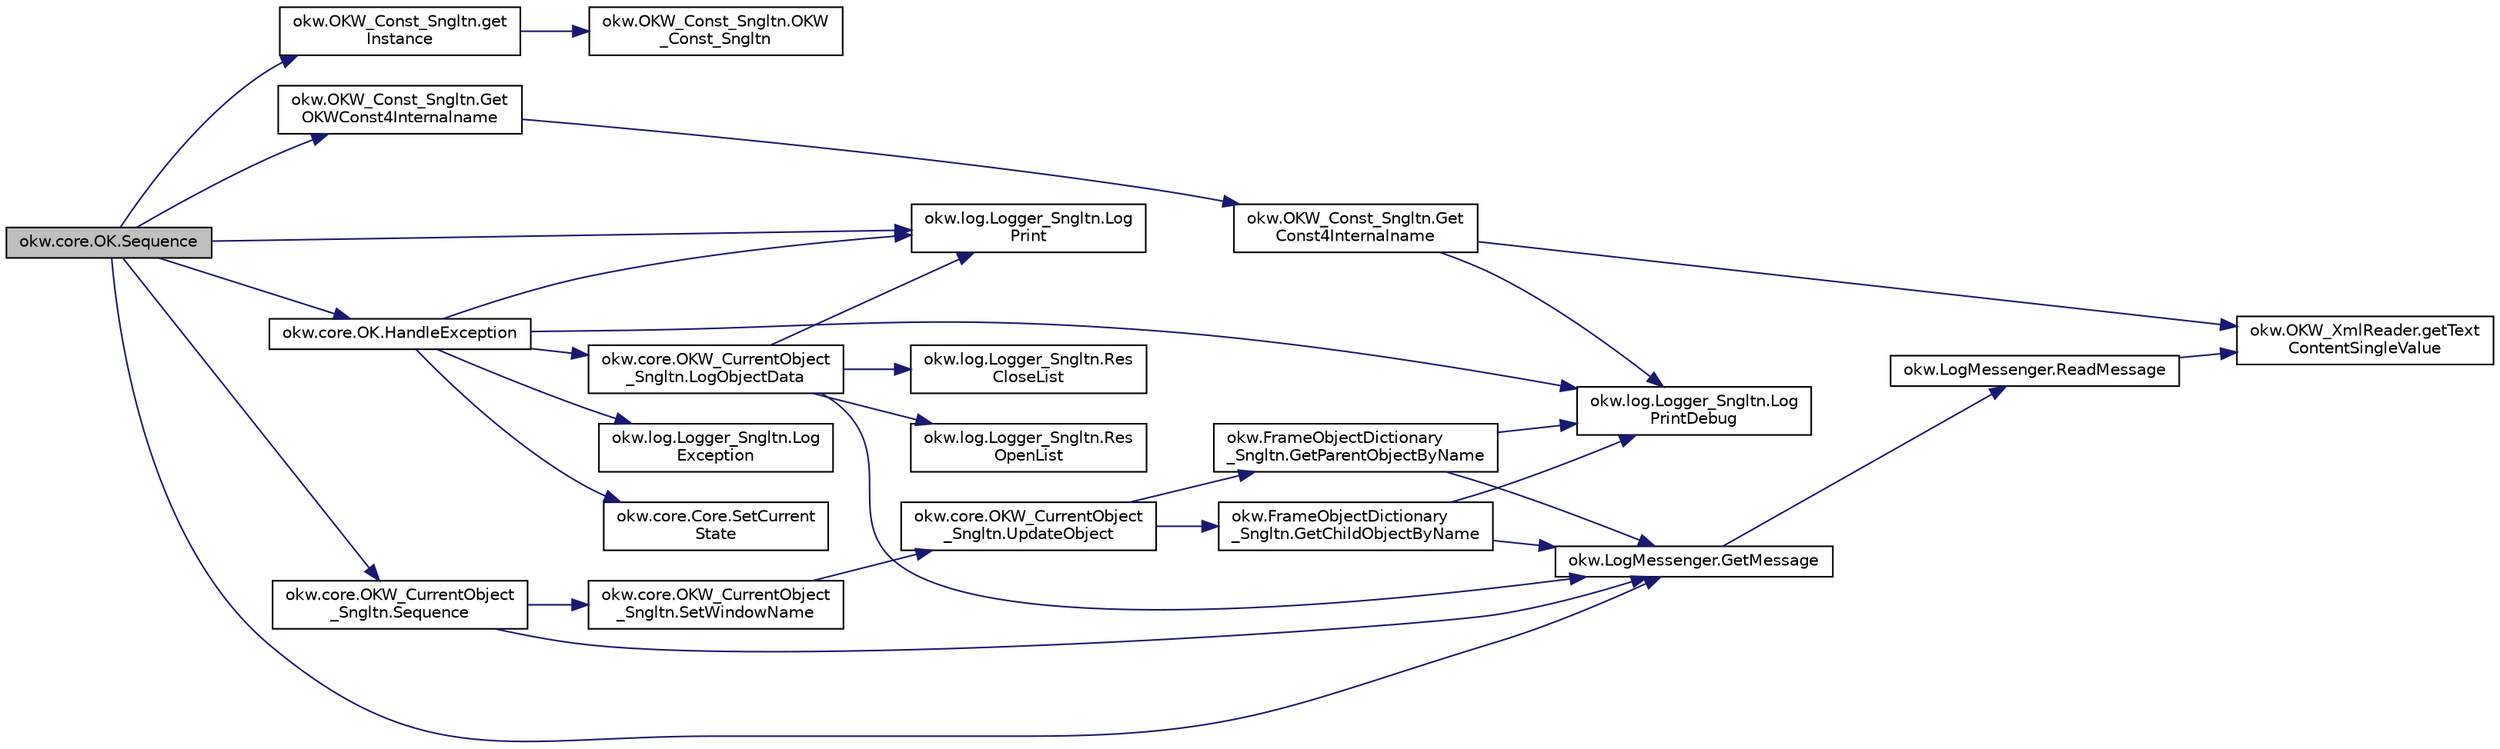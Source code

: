 digraph "okw.core.OK.Sequence"
{
 // INTERACTIVE_SVG=YES
  edge [fontname="Helvetica",fontsize="10",labelfontname="Helvetica",labelfontsize="10"];
  node [fontname="Helvetica",fontsize="10",shape=record];
  rankdir="LR";
  Node661 [label="okw.core.OK.Sequence",height=0.2,width=0.4,color="black", fillcolor="grey75", style="filled", fontcolor="black"];
  Node661 -> Node662 [color="midnightblue",fontsize="10",style="solid",fontname="Helvetica"];
  Node662 [label="okw.OKW_Const_Sngltn.get\lInstance",height=0.2,width=0.4,color="black", fillcolor="white", style="filled",URL="$classokw_1_1_o_k_w___const___sngltn.html#afdb8f095b58cbd870dbb8eb353e3b0bf",tooltip="Holt die einzige Instanz dieser Klasse. "];
  Node662 -> Node663 [color="midnightblue",fontsize="10",style="solid",fontname="Helvetica"];
  Node663 [label="okw.OKW_Const_Sngltn.OKW\l_Const_Sngltn",height=0.2,width=0.4,color="black", fillcolor="white", style="filled",URL="$classokw_1_1_o_k_w___const___sngltn.html#a8404c43fc549df30d37c369c7d6e89ae",tooltip="Privater Konstruktor ohne Parameter im Entwurfsmuster Singelton initialisiert die Klasse OKW_Const..."];
  Node661 -> Node664 [color="midnightblue",fontsize="10",style="solid",fontname="Helvetica"];
  Node664 [label="okw.OKW_Const_Sngltn.Get\lOKWConst4Internalname",height=0.2,width=0.4,color="black", fillcolor="white", style="filled",URL="$classokw_1_1_o_k_w___const___sngltn.html#a02c05c79f7ea6e862a81a64ce23941fd",tooltip="Methode ermittelt für Internalname und der aktuell eingestellten Sprache den Wert für OKWConst..."];
  Node664 -> Node665 [color="midnightblue",fontsize="10",style="solid",fontname="Helvetica"];
  Node665 [label="okw.OKW_Const_Sngltn.Get\lConst4Internalname",height=0.2,width=0.4,color="black", fillcolor="white", style="filled",URL="$classokw_1_1_o_k_w___const___sngltn.html#a51cde06bf07e855ba4d69ff36b9a27f7",tooltip="Methode ermittelt für Internalname und der aktuell eingestellten Sprache den Wert für Const..."];
  Node665 -> Node666 [color="midnightblue",fontsize="10",style="solid",fontname="Helvetica"];
  Node666 [label="okw.log.Logger_Sngltn.Log\lPrintDebug",height=0.2,width=0.4,color="black", fillcolor="white", style="filled",URL="$classokw_1_1log_1_1_logger___sngltn.html#a313f97c79ba4662d9daaf7f537dd02f4",tooltip="Loggt eine Nachricht. "];
  Node665 -> Node667 [color="midnightblue",fontsize="10",style="solid",fontname="Helvetica"];
  Node667 [label="okw.OKW_XmlReader.getText\lContentSingleValue",height=0.2,width=0.4,color="black", fillcolor="white", style="filled",URL="$classokw_1_1_o_k_w___xml_reader.html#ab920b5335a2e1429c14cc5f8e79f39eb",tooltip="Lies den TextContent eines Tag. "];
  Node661 -> Node668 [color="midnightblue",fontsize="10",style="solid",fontname="Helvetica"];
  Node668 [label="okw.log.Logger_Sngltn.Log\lPrint",height=0.2,width=0.4,color="black", fillcolor="white", style="filled",URL="$classokw_1_1log_1_1_logger___sngltn.html#a8ebceaddd6cc6963ddb8e08c72ea808c",tooltip="LogPrint Function: Prints the values of expressions to the results file. "];
  Node661 -> Node669 [color="midnightblue",fontsize="10",style="solid",fontname="Helvetica"];
  Node669 [label="okw.LogMessenger.GetMessage",height=0.2,width=0.4,color="black", fillcolor="white", style="filled",URL="$classokw_1_1_log_messenger.html#af225d1f037d47b3b085175c09d78bdd2",tooltip="Holt die Log-Meldung für MethodeNmae/Textkey ohne weitere Parameter. "];
  Node669 -> Node670 [color="midnightblue",fontsize="10",style="solid",fontname="Helvetica"];
  Node670 [label="okw.LogMessenger.ReadMessage",height=0.2,width=0.4,color="black", fillcolor="white", style="filled",URL="$classokw_1_1_log_messenger.html#a530cd6ab82ec82a04206a2e976ec06e3",tooltip="Interne Kernfunktion holt die Log-Meldung mit Platzhaltern aus der XML-Datei. "];
  Node670 -> Node667 [color="midnightblue",fontsize="10",style="solid",fontname="Helvetica"];
  Node661 -> Node671 [color="midnightblue",fontsize="10",style="solid",fontname="Helvetica"];
  Node671 [label="okw.core.OKW_CurrentObject\l_Sngltn.Sequence",height=0.2,width=0.4,color="black", fillcolor="white", style="filled",URL="$classokw_1_1core_1_1_o_k_w___current_object___sngltn.html#ac9094e0839ae909a3b9b5dd1d7b91be2",tooltip="Ruft eine Methode, gegeben in fpsMethodName, des aktuellen Objektes via \"late bound function call\" au..."];
  Node671 -> Node672 [color="midnightblue",fontsize="10",style="solid",fontname="Helvetica"];
  Node672 [label="okw.core.OKW_CurrentObject\l_Sngltn.SetWindowName",height=0.2,width=0.4,color="black", fillcolor="white", style="filled",URL="$classokw_1_1core_1_1_o_k_w___current_object___sngltn.html#aa68014dd475873405b342f9293fb57db",tooltip="Hier wird der Kontext auf ein Fenster gesetzt. "];
  Node672 -> Node673 [color="midnightblue",fontsize="10",style="solid",fontname="Helvetica"];
  Node673 [label="okw.core.OKW_CurrentObject\l_Sngltn.UpdateObject",height=0.2,width=0.4,color="black", fillcolor="white", style="filled",URL="$classokw_1_1core_1_1_o_k_w___current_object___sngltn.html#ae9a94a0fbfc07ca5f94e2acf44abee3a",tooltip="Methode aktualisert zwei Werte: "];
  Node673 -> Node674 [color="midnightblue",fontsize="10",style="solid",fontname="Helvetica"];
  Node674 [label="okw.FrameObjectDictionary\l_Sngltn.GetParentObjectByName",height=0.2,width=0.4,color="black", fillcolor="white", style="filled",URL="$classokw_1_1_frame_object_dictionary___sngltn.html#ad8f8fa2d1e817d6390238be819f0fc35",tooltip="Die Methode liefert das Frame-Object des gegebenen FN eines Fensterobjektes zurück. "];
  Node674 -> Node666 [color="midnightblue",fontsize="10",style="solid",fontname="Helvetica"];
  Node674 -> Node669 [color="midnightblue",fontsize="10",style="solid",fontname="Helvetica"];
  Node673 -> Node675 [color="midnightblue",fontsize="10",style="solid",fontname="Helvetica"];
  Node675 [label="okw.FrameObjectDictionary\l_Sngltn.GetChildObjectByName",height=0.2,width=0.4,color="black", fillcolor="white", style="filled",URL="$classokw_1_1_frame_object_dictionary___sngltn.html#ad6907b6c5e325dcb48932a56aefdbd38",tooltip="Die Methode liefert das Objekt des gegebenen Kindobjekttests zurück. "];
  Node675 -> Node666 [color="midnightblue",fontsize="10",style="solid",fontname="Helvetica"];
  Node675 -> Node669 [color="midnightblue",fontsize="10",style="solid",fontname="Helvetica"];
  Node671 -> Node669 [color="midnightblue",fontsize="10",style="solid",fontname="Helvetica"];
  Node661 -> Node676 [color="midnightblue",fontsize="10",style="solid",fontname="Helvetica"];
  Node676 [label="okw.core.OK.HandleException",height=0.2,width=0.4,color="black", fillcolor="white", style="filled",URL="$classokw_1_1core_1_1_o_k.html#a1d020010a639b1aba44f93f4d046611d",tooltip="Zentrale Exception-Behandlung. "];
  Node676 -> Node668 [color="midnightblue",fontsize="10",style="solid",fontname="Helvetica"];
  Node676 -> Node677 [color="midnightblue",fontsize="10",style="solid",fontname="Helvetica"];
  Node677 [label="okw.log.Logger_Sngltn.Log\lException",height=0.2,width=0.4,color="black", fillcolor="white", style="filled",URL="$classokw_1_1log_1_1_logger___sngltn.html#aa29d396a2b9df1ac57079d777c548181",tooltip="LogException Function: Logs a Script Exception to the results file. "];
  Node676 -> Node666 [color="midnightblue",fontsize="10",style="solid",fontname="Helvetica"];
  Node676 -> Node678 [color="midnightblue",fontsize="10",style="solid",fontname="Helvetica"];
  Node678 [label="okw.core.OKW_CurrentObject\l_Sngltn.LogObjectData",height=0.2,width=0.4,color="black", fillcolor="white", style="filled",URL="$classokw_1_1core_1_1_o_k_w___current_object___sngltn.html#a01b48f2c86a2f91909143ee9063dfd86",tooltip="Methode gibt alle wichtigen Informationen zum aktuellen Objekt aus. "];
  Node678 -> Node679 [color="midnightblue",fontsize="10",style="solid",fontname="Helvetica"];
  Node679 [label="okw.log.Logger_Sngltn.Res\lOpenList",height=0.2,width=0.4,color="black", fillcolor="white", style="filled",URL="$classokw_1_1log_1_1_logger___sngltn.html#ab4fc711bb4c754f251372ff3b14ab9c9",tooltip="Creates a new hierarchical level in the results file. "];
  Node678 -> Node668 [color="midnightblue",fontsize="10",style="solid",fontname="Helvetica"];
  Node678 -> Node669 [color="midnightblue",fontsize="10",style="solid",fontname="Helvetica"];
  Node678 -> Node680 [color="midnightblue",fontsize="10",style="solid",fontname="Helvetica"];
  Node680 [label="okw.log.Logger_Sngltn.Res\lCloseList",height=0.2,width=0.4,color="black", fillcolor="white", style="filled",URL="$classokw_1_1log_1_1_logger___sngltn.html#a9b54104f7e0b4c0a473877b19dfaed56",tooltip="Closes a hierarchical level in the results file that was opened with ResOpenList. ..."];
  Node676 -> Node681 [color="midnightblue",fontsize="10",style="solid",fontname="Helvetica"];
  Node681 [label="okw.core.Core.SetCurrent\lState",height=0.2,width=0.4,color="black", fillcolor="white", style="filled",URL="$classokw_1_1core_1_1_core.html#aafe6e3d88e810dabf350b37058d4af97",tooltip="Setter zum Setzen des aktuellen Zustandes. "];
}

